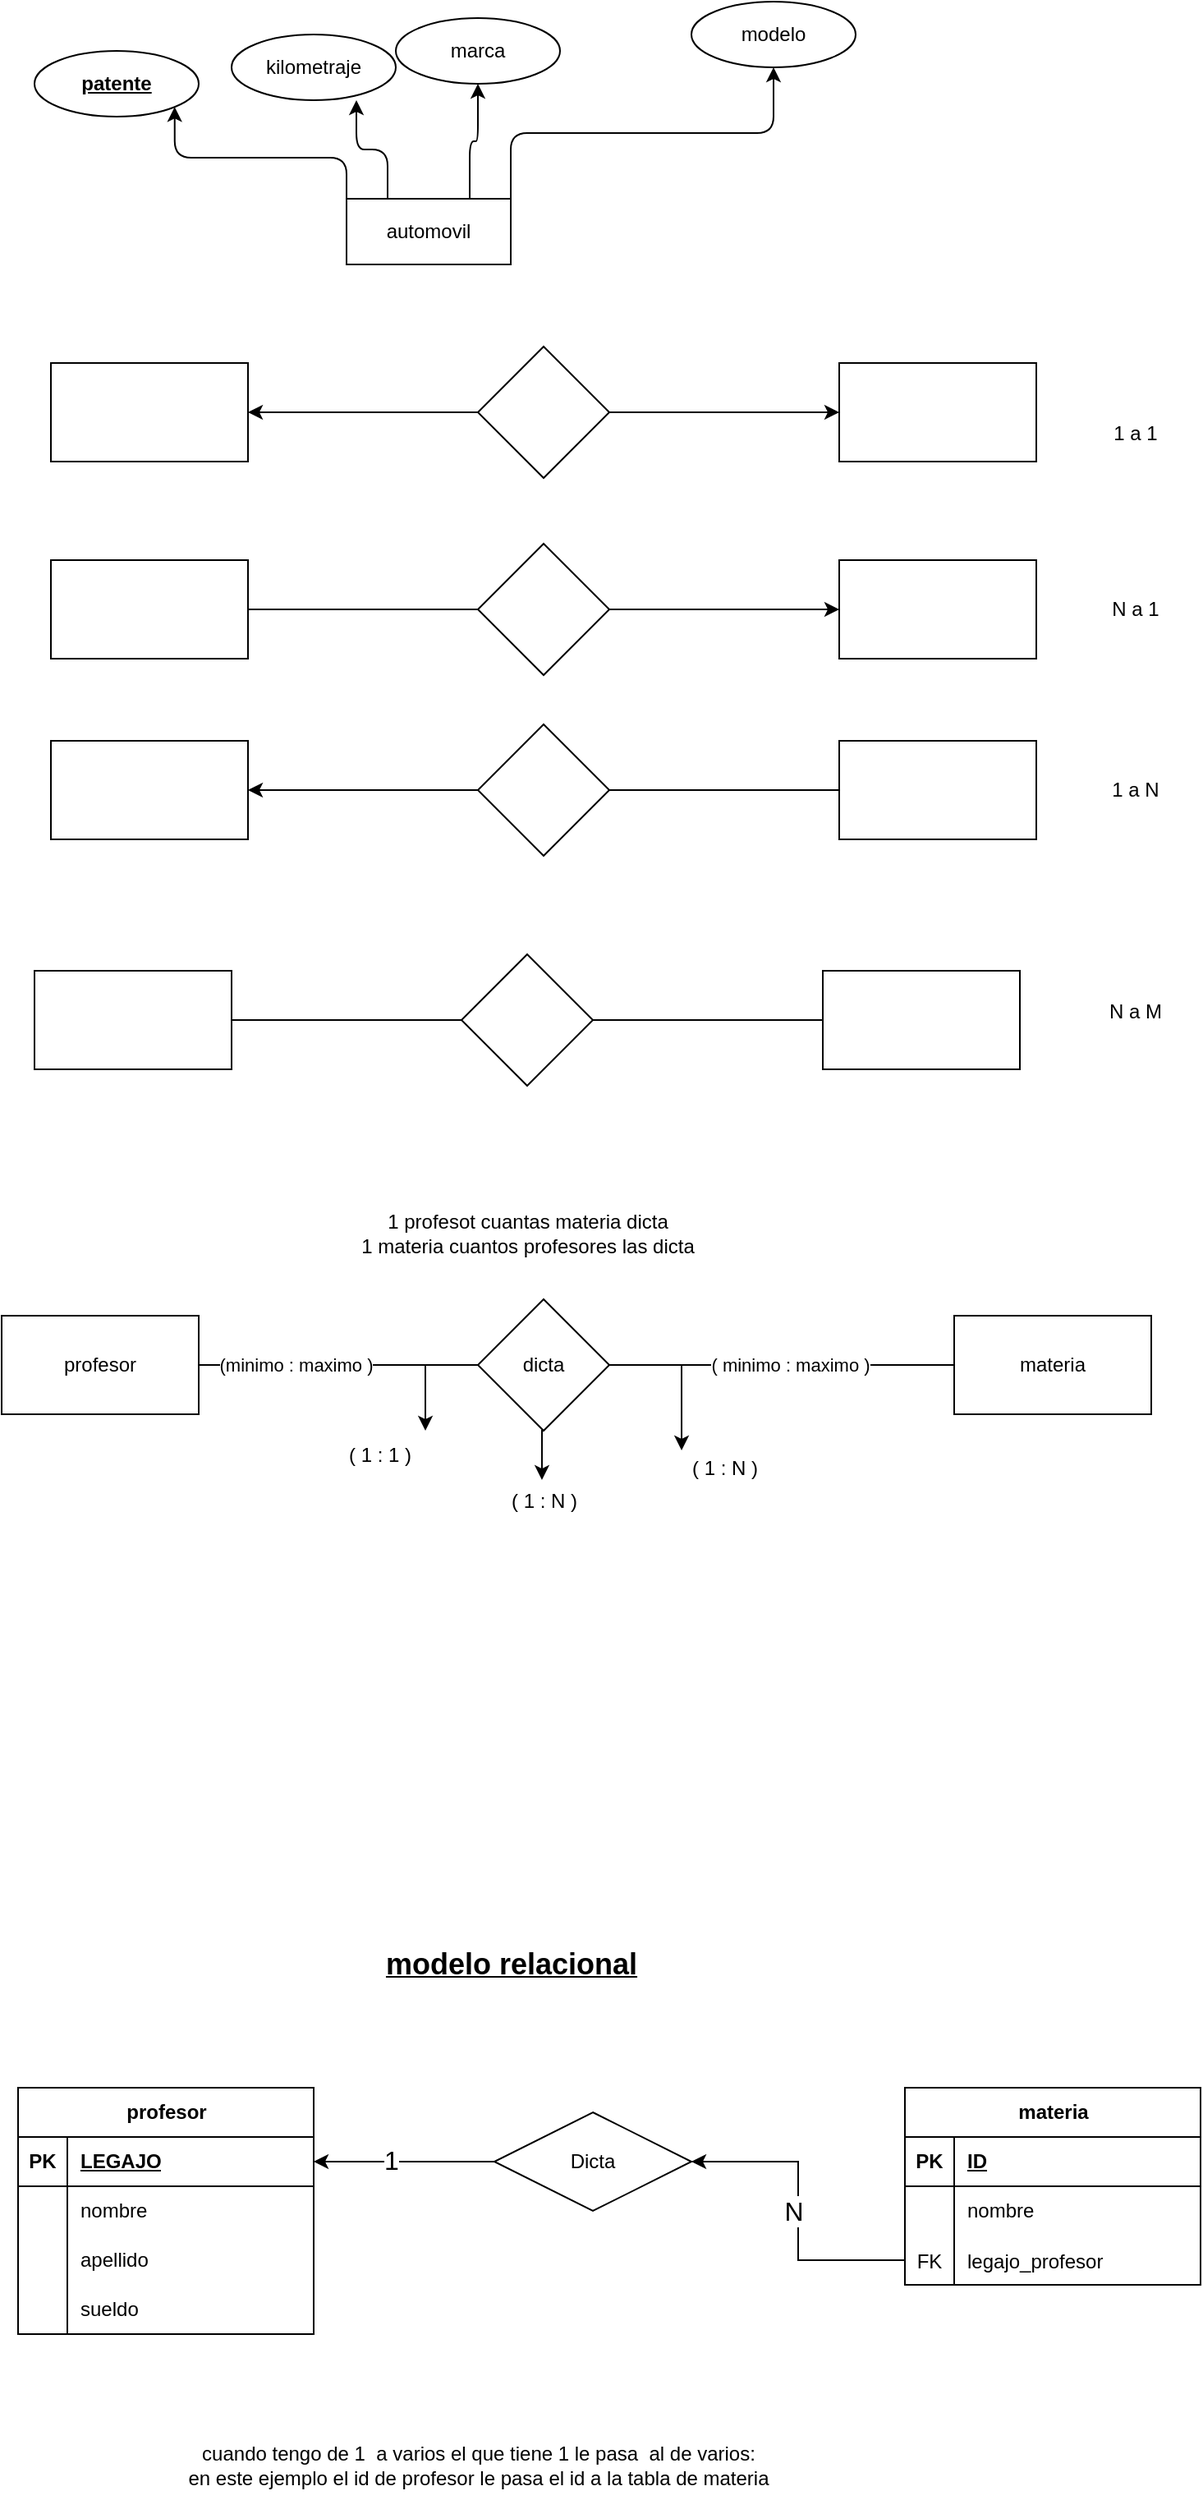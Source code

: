 <mxfile version="24.7.5">
  <diagram name="Página-1" id="2Dk07BUWly6sT4LYPxv3">
    <mxGraphModel dx="880" dy="532" grid="1" gridSize="10" guides="1" tooltips="1" connect="1" arrows="1" fold="1" page="1" pageScale="1" pageWidth="827" pageHeight="1169" math="0" shadow="0">
      <root>
        <mxCell id="0" />
        <mxCell id="1" parent="0" />
        <mxCell id="HXzQDsRG6YhmNuUSAANP-6" style="edgeStyle=orthogonalEdgeStyle;rounded=1;orthogonalLoop=1;jettySize=auto;html=1;exitX=0;exitY=0;exitDx=0;exitDy=0;entryX=1;entryY=1;entryDx=0;entryDy=0;curved=0;" parent="1" source="HXzQDsRG6YhmNuUSAANP-1" target="HXzQDsRG6YhmNuUSAANP-2" edge="1">
          <mxGeometry relative="1" as="geometry" />
        </mxCell>
        <mxCell id="HXzQDsRG6YhmNuUSAANP-8" style="edgeStyle=orthogonalEdgeStyle;shape=connector;curved=0;rounded=1;orthogonalLoop=1;jettySize=auto;html=1;exitX=0.75;exitY=0;exitDx=0;exitDy=0;entryX=0.5;entryY=1;entryDx=0;entryDy=0;strokeColor=default;align=center;verticalAlign=middle;fontFamily=Helvetica;fontSize=11;fontColor=default;labelBackgroundColor=default;endArrow=classic;" parent="1" source="HXzQDsRG6YhmNuUSAANP-1" target="HXzQDsRG6YhmNuUSAANP-4" edge="1">
          <mxGeometry relative="1" as="geometry" />
        </mxCell>
        <mxCell id="HXzQDsRG6YhmNuUSAANP-9" style="edgeStyle=orthogonalEdgeStyle;shape=connector;curved=0;rounded=1;orthogonalLoop=1;jettySize=auto;html=1;exitX=1;exitY=0;exitDx=0;exitDy=0;entryX=0.5;entryY=1;entryDx=0;entryDy=0;strokeColor=default;align=center;verticalAlign=middle;fontFamily=Helvetica;fontSize=11;fontColor=default;labelBackgroundColor=default;endArrow=classic;" parent="1" source="HXzQDsRG6YhmNuUSAANP-1" target="HXzQDsRG6YhmNuUSAANP-5" edge="1">
          <mxGeometry relative="1" as="geometry" />
        </mxCell>
        <mxCell id="HXzQDsRG6YhmNuUSAANP-1" value="automovil" style="whiteSpace=wrap;html=1;align=center;" parent="1" vertex="1">
          <mxGeometry x="270" y="140" width="100" height="40" as="geometry" />
        </mxCell>
        <mxCell id="HXzQDsRG6YhmNuUSAANP-2" value="&lt;u&gt;&lt;b&gt;patente&lt;/b&gt;&lt;/u&gt;" style="ellipse;whiteSpace=wrap;html=1;align=center;" parent="1" vertex="1">
          <mxGeometry x="80" y="50" width="100" height="40" as="geometry" />
        </mxCell>
        <mxCell id="HXzQDsRG6YhmNuUSAANP-3" value="kilometraje" style="ellipse;whiteSpace=wrap;html=1;align=center;" parent="1" vertex="1">
          <mxGeometry x="200" y="40" width="100" height="40" as="geometry" />
        </mxCell>
        <mxCell id="HXzQDsRG6YhmNuUSAANP-4" value="marca" style="ellipse;whiteSpace=wrap;html=1;align=center;" parent="1" vertex="1">
          <mxGeometry x="300" y="30" width="100" height="40" as="geometry" />
        </mxCell>
        <mxCell id="HXzQDsRG6YhmNuUSAANP-5" value="modelo" style="ellipse;whiteSpace=wrap;html=1;align=center;" parent="1" vertex="1">
          <mxGeometry x="480" y="20" width="100" height="40" as="geometry" />
        </mxCell>
        <mxCell id="HXzQDsRG6YhmNuUSAANP-7" style="edgeStyle=orthogonalEdgeStyle;rounded=1;orthogonalLoop=1;jettySize=auto;html=1;exitX=0.25;exitY=0;exitDx=0;exitDy=0;entryX=0.76;entryY=1;entryDx=0;entryDy=0;entryPerimeter=0;curved=0;" parent="1" source="HXzQDsRG6YhmNuUSAANP-1" target="HXzQDsRG6YhmNuUSAANP-3" edge="1">
          <mxGeometry relative="1" as="geometry" />
        </mxCell>
        <mxCell id="eJkO2c-jXCwh5H16HUSj-4" style="edgeStyle=orthogonalEdgeStyle;rounded=0;orthogonalLoop=1;jettySize=auto;html=1;exitX=1;exitY=0.5;exitDx=0;exitDy=0;entryX=0;entryY=0.5;entryDx=0;entryDy=0;endArrow=none;endFill=0;" parent="1" source="eJkO2c-jXCwh5H16HUSj-1" target="eJkO2c-jXCwh5H16HUSj-2" edge="1">
          <mxGeometry relative="1" as="geometry" />
        </mxCell>
        <mxCell id="eJkO2c-jXCwh5H16HUSj-1" value="" style="rounded=0;whiteSpace=wrap;html=1;" parent="1" vertex="1">
          <mxGeometry x="90" y="360" width="120" height="60" as="geometry" />
        </mxCell>
        <mxCell id="eJkO2c-jXCwh5H16HUSj-5" style="edgeStyle=orthogonalEdgeStyle;rounded=0;orthogonalLoop=1;jettySize=auto;html=1;exitX=1;exitY=0.5;exitDx=0;exitDy=0;entryX=0;entryY=0.5;entryDx=0;entryDy=0;" parent="1" source="eJkO2c-jXCwh5H16HUSj-2" target="eJkO2c-jXCwh5H16HUSj-3" edge="1">
          <mxGeometry relative="1" as="geometry" />
        </mxCell>
        <mxCell id="eJkO2c-jXCwh5H16HUSj-2" value="" style="rhombus;whiteSpace=wrap;html=1;" parent="1" vertex="1">
          <mxGeometry x="350" y="350" width="80" height="80" as="geometry" />
        </mxCell>
        <mxCell id="eJkO2c-jXCwh5H16HUSj-3" value="" style="rounded=0;whiteSpace=wrap;html=1;" parent="1" vertex="1">
          <mxGeometry x="570" y="360" width="120" height="60" as="geometry" />
        </mxCell>
        <mxCell id="eJkO2c-jXCwh5H16HUSj-6" style="edgeStyle=orthogonalEdgeStyle;rounded=0;orthogonalLoop=1;jettySize=auto;html=1;exitX=1;exitY=0.5;exitDx=0;exitDy=0;entryX=0;entryY=0.5;entryDx=0;entryDy=0;endArrow=none;endFill=0;startArrow=classic;startFill=1;" parent="1" source="eJkO2c-jXCwh5H16HUSj-7" target="eJkO2c-jXCwh5H16HUSj-9" edge="1">
          <mxGeometry relative="1" as="geometry" />
        </mxCell>
        <mxCell id="eJkO2c-jXCwh5H16HUSj-7" value="" style="rounded=0;whiteSpace=wrap;html=1;" parent="1" vertex="1">
          <mxGeometry x="90" y="240" width="120" height="60" as="geometry" />
        </mxCell>
        <mxCell id="eJkO2c-jXCwh5H16HUSj-8" style="edgeStyle=orthogonalEdgeStyle;rounded=0;orthogonalLoop=1;jettySize=auto;html=1;exitX=1;exitY=0.5;exitDx=0;exitDy=0;entryX=0;entryY=0.5;entryDx=0;entryDy=0;" parent="1" source="eJkO2c-jXCwh5H16HUSj-9" target="eJkO2c-jXCwh5H16HUSj-10" edge="1">
          <mxGeometry relative="1" as="geometry" />
        </mxCell>
        <mxCell id="eJkO2c-jXCwh5H16HUSj-9" value="" style="rhombus;whiteSpace=wrap;html=1;" parent="1" vertex="1">
          <mxGeometry x="350" y="230" width="80" height="80" as="geometry" />
        </mxCell>
        <mxCell id="eJkO2c-jXCwh5H16HUSj-10" value="" style="rounded=0;whiteSpace=wrap;html=1;" parent="1" vertex="1">
          <mxGeometry x="570" y="240" width="120" height="60" as="geometry" />
        </mxCell>
        <mxCell id="eJkO2c-jXCwh5H16HUSj-11" style="edgeStyle=orthogonalEdgeStyle;rounded=0;orthogonalLoop=1;jettySize=auto;html=1;exitX=1;exitY=0.5;exitDx=0;exitDy=0;entryX=0;entryY=0.5;entryDx=0;entryDy=0;endArrow=none;endFill=0;startArrow=none;startFill=0;" parent="1" source="eJkO2c-jXCwh5H16HUSj-12" target="eJkO2c-jXCwh5H16HUSj-14" edge="1">
          <mxGeometry relative="1" as="geometry" />
        </mxCell>
        <mxCell id="eJkO2c-jXCwh5H16HUSj-12" value="" style="rounded=0;whiteSpace=wrap;html=1;" parent="1" vertex="1">
          <mxGeometry x="80" y="610" width="120" height="60" as="geometry" />
        </mxCell>
        <mxCell id="eJkO2c-jXCwh5H16HUSj-13" style="edgeStyle=orthogonalEdgeStyle;rounded=0;orthogonalLoop=1;jettySize=auto;html=1;exitX=1;exitY=0.5;exitDx=0;exitDy=0;entryX=0;entryY=0.5;entryDx=0;entryDy=0;endArrow=none;endFill=0;" parent="1" source="eJkO2c-jXCwh5H16HUSj-14" target="eJkO2c-jXCwh5H16HUSj-15" edge="1">
          <mxGeometry relative="1" as="geometry" />
        </mxCell>
        <mxCell id="eJkO2c-jXCwh5H16HUSj-14" value="" style="rhombus;whiteSpace=wrap;html=1;" parent="1" vertex="1">
          <mxGeometry x="340" y="600" width="80" height="80" as="geometry" />
        </mxCell>
        <mxCell id="eJkO2c-jXCwh5H16HUSj-15" value="" style="rounded=0;whiteSpace=wrap;html=1;" parent="1" vertex="1">
          <mxGeometry x="560" y="610" width="120" height="60" as="geometry" />
        </mxCell>
        <mxCell id="eJkO2c-jXCwh5H16HUSj-16" value="1 a 1" style="text;html=1;align=center;verticalAlign=middle;resizable=0;points=[];autosize=1;strokeColor=none;fillColor=none;" parent="1" vertex="1">
          <mxGeometry x="725" y="268" width="50" height="30" as="geometry" />
        </mxCell>
        <mxCell id="eJkO2c-jXCwh5H16HUSj-17" value="N a 1" style="text;html=1;align=center;verticalAlign=middle;resizable=0;points=[];autosize=1;strokeColor=none;fillColor=none;" parent="1" vertex="1">
          <mxGeometry x="725" y="375" width="50" height="30" as="geometry" />
        </mxCell>
        <mxCell id="eJkO2c-jXCwh5H16HUSj-18" style="edgeStyle=orthogonalEdgeStyle;rounded=0;orthogonalLoop=1;jettySize=auto;html=1;exitX=1;exitY=0.5;exitDx=0;exitDy=0;entryX=0;entryY=0.5;entryDx=0;entryDy=0;endArrow=none;endFill=0;startArrow=classic;startFill=1;" parent="1" source="eJkO2c-jXCwh5H16HUSj-19" target="eJkO2c-jXCwh5H16HUSj-21" edge="1">
          <mxGeometry relative="1" as="geometry" />
        </mxCell>
        <mxCell id="eJkO2c-jXCwh5H16HUSj-19" value="" style="rounded=0;whiteSpace=wrap;html=1;" parent="1" vertex="1">
          <mxGeometry x="90" y="470" width="120" height="60" as="geometry" />
        </mxCell>
        <mxCell id="eJkO2c-jXCwh5H16HUSj-20" style="edgeStyle=orthogonalEdgeStyle;rounded=0;orthogonalLoop=1;jettySize=auto;html=1;exitX=1;exitY=0.5;exitDx=0;exitDy=0;entryX=0;entryY=0.5;entryDx=0;entryDy=0;endArrow=none;endFill=0;" parent="1" source="eJkO2c-jXCwh5H16HUSj-21" target="eJkO2c-jXCwh5H16HUSj-22" edge="1">
          <mxGeometry relative="1" as="geometry" />
        </mxCell>
        <mxCell id="eJkO2c-jXCwh5H16HUSj-21" value="" style="rhombus;whiteSpace=wrap;html=1;" parent="1" vertex="1">
          <mxGeometry x="350" y="460" width="80" height="80" as="geometry" />
        </mxCell>
        <mxCell id="eJkO2c-jXCwh5H16HUSj-22" value="" style="rounded=0;whiteSpace=wrap;html=1;" parent="1" vertex="1">
          <mxGeometry x="570" y="470" width="120" height="60" as="geometry" />
        </mxCell>
        <mxCell id="eJkO2c-jXCwh5H16HUSj-23" value="1 a N" style="text;html=1;align=center;verticalAlign=middle;resizable=0;points=[];autosize=1;strokeColor=none;fillColor=none;" parent="1" vertex="1">
          <mxGeometry x="725" y="485" width="50" height="30" as="geometry" />
        </mxCell>
        <mxCell id="eJkO2c-jXCwh5H16HUSj-24" value="N a M" style="text;html=1;align=center;verticalAlign=middle;resizable=0;points=[];autosize=1;strokeColor=none;fillColor=none;" parent="1" vertex="1">
          <mxGeometry x="720" y="620" width="60" height="30" as="geometry" />
        </mxCell>
        <mxCell id="eJkO2c-jXCwh5H16HUSj-25" style="edgeStyle=orthogonalEdgeStyle;rounded=0;orthogonalLoop=1;jettySize=auto;html=1;exitX=1;exitY=0.5;exitDx=0;exitDy=0;entryX=0;entryY=0.5;entryDx=0;entryDy=0;endArrow=none;endFill=0;startArrow=none;startFill=0;" parent="1" source="eJkO2c-jXCwh5H16HUSj-26" target="eJkO2c-jXCwh5H16HUSj-28" edge="1">
          <mxGeometry relative="1" as="geometry" />
        </mxCell>
        <mxCell id="eJkO2c-jXCwh5H16HUSj-30" value="(minimo : maximo )" style="edgeLabel;html=1;align=center;verticalAlign=middle;resizable=0;points=[];" parent="eJkO2c-jXCwh5H16HUSj-25" vertex="1" connectable="0">
          <mxGeometry x="-0.314" relative="1" as="geometry">
            <mxPoint as="offset" />
          </mxGeometry>
        </mxCell>
        <mxCell id="eJkO2c-jXCwh5H16HUSj-26" value="profesor" style="rounded=0;whiteSpace=wrap;html=1;" parent="1" vertex="1">
          <mxGeometry x="60" y="820" width="120" height="60" as="geometry" />
        </mxCell>
        <mxCell id="eJkO2c-jXCwh5H16HUSj-27" style="edgeStyle=orthogonalEdgeStyle;rounded=0;orthogonalLoop=1;jettySize=auto;html=1;exitX=1;exitY=0.5;exitDx=0;exitDy=0;entryX=0;entryY=0.5;entryDx=0;entryDy=0;endArrow=none;endFill=0;" parent="1" source="eJkO2c-jXCwh5H16HUSj-28" target="eJkO2c-jXCwh5H16HUSj-29" edge="1">
          <mxGeometry relative="1" as="geometry" />
        </mxCell>
        <mxCell id="eJkO2c-jXCwh5H16HUSj-31" value="( minimo : maximo )" style="edgeLabel;html=1;align=center;verticalAlign=middle;resizable=0;points=[];" parent="eJkO2c-jXCwh5H16HUSj-27" vertex="1" connectable="0">
          <mxGeometry x="-0.343" y="2" relative="1" as="geometry">
            <mxPoint x="41" y="2" as="offset" />
          </mxGeometry>
        </mxCell>
        <mxCell id="eJkO2c-jXCwh5H16HUSj-28" value="dicta" style="rhombus;whiteSpace=wrap;html=1;" parent="1" vertex="1">
          <mxGeometry x="350" y="810" width="80" height="80" as="geometry" />
        </mxCell>
        <mxCell id="eJkO2c-jXCwh5H16HUSj-29" value="materia" style="rounded=0;whiteSpace=wrap;html=1;" parent="1" vertex="1">
          <mxGeometry x="640" y="820" width="120" height="60" as="geometry" />
        </mxCell>
        <mxCell id="eJkO2c-jXCwh5H16HUSj-32" value="1 profesot cuantas materia dicta&lt;br&gt;1 materia cuantos profesores las dicta" style="text;html=1;align=center;verticalAlign=middle;resizable=0;points=[];autosize=1;strokeColor=none;fillColor=none;" parent="1" vertex="1">
          <mxGeometry x="265" y="750" width="230" height="40" as="geometry" />
        </mxCell>
        <mxCell id="eJkO2c-jXCwh5H16HUSj-33" value="( 1 : N )" style="text;html=1;align=center;verticalAlign=middle;resizable=0;points=[];autosize=1;strokeColor=none;fillColor=none;" parent="1" vertex="1">
          <mxGeometry x="470" y="898" width="60" height="30" as="geometry" />
        </mxCell>
        <mxCell id="eJkO2c-jXCwh5H16HUSj-34" style="edgeStyle=orthogonalEdgeStyle;rounded=0;orthogonalLoop=1;jettySize=auto;html=1;exitX=1;exitY=0.5;exitDx=0;exitDy=0;entryX=0.067;entryY=0.133;entryDx=0;entryDy=0;entryPerimeter=0;" parent="1" source="eJkO2c-jXCwh5H16HUSj-28" target="eJkO2c-jXCwh5H16HUSj-33" edge="1">
          <mxGeometry relative="1" as="geometry" />
        </mxCell>
        <mxCell id="eJkO2c-jXCwh5H16HUSj-35" value="( 1 : 1 )" style="text;html=1;align=center;verticalAlign=middle;resizable=0;points=[];autosize=1;strokeColor=none;fillColor=none;" parent="1" vertex="1">
          <mxGeometry x="260" y="890" width="60" height="30" as="geometry" />
        </mxCell>
        <mxCell id="eJkO2c-jXCwh5H16HUSj-36" style="edgeStyle=orthogonalEdgeStyle;rounded=0;orthogonalLoop=1;jettySize=auto;html=1;exitX=0;exitY=0.5;exitDx=0;exitDy=0;entryX=0.967;entryY=0;entryDx=0;entryDy=0;entryPerimeter=0;" parent="1" source="eJkO2c-jXCwh5H16HUSj-28" target="eJkO2c-jXCwh5H16HUSj-35" edge="1">
          <mxGeometry relative="1" as="geometry" />
        </mxCell>
        <mxCell id="eJkO2c-jXCwh5H16HUSj-43" value="( 1 : N )" style="text;html=1;align=center;verticalAlign=middle;resizable=0;points=[];autosize=1;strokeColor=none;fillColor=none;" parent="1" vertex="1">
          <mxGeometry x="360" y="918" width="60" height="30" as="geometry" />
        </mxCell>
        <mxCell id="eJkO2c-jXCwh5H16HUSj-44" style="edgeStyle=orthogonalEdgeStyle;rounded=0;orthogonalLoop=1;jettySize=auto;html=1;exitX=0.5;exitY=1;exitDx=0;exitDy=0;entryX=0.483;entryY=0.067;entryDx=0;entryDy=0;entryPerimeter=0;" parent="1" source="eJkO2c-jXCwh5H16HUSj-28" target="eJkO2c-jXCwh5H16HUSj-43" edge="1">
          <mxGeometry relative="1" as="geometry" />
        </mxCell>
        <mxCell id="eJkO2c-jXCwh5H16HUSj-45" value="&lt;font style=&quot;font-size: 18px;&quot;&gt;&lt;b&gt;&lt;u&gt;modelo relacional&lt;/u&gt;&lt;/b&gt;&lt;/font&gt;" style="text;html=1;align=center;verticalAlign=middle;resizable=0;points=[];autosize=1;strokeColor=none;fillColor=none;" parent="1" vertex="1">
          <mxGeometry x="280" y="1195" width="180" height="40" as="geometry" />
        </mxCell>
        <mxCell id="eJkO2c-jXCwh5H16HUSj-46" value="profesor" style="shape=table;startSize=30;container=1;collapsible=1;childLayout=tableLayout;fixedRows=1;rowLines=0;fontStyle=1;align=center;resizeLast=1;html=1;" parent="1" vertex="1">
          <mxGeometry x="70" y="1290" width="180" height="150" as="geometry" />
        </mxCell>
        <mxCell id="eJkO2c-jXCwh5H16HUSj-47" value="" style="shape=tableRow;horizontal=0;startSize=0;swimlaneHead=0;swimlaneBody=0;fillColor=none;collapsible=0;dropTarget=0;points=[[0,0.5],[1,0.5]];portConstraint=eastwest;top=0;left=0;right=0;bottom=1;" parent="eJkO2c-jXCwh5H16HUSj-46" vertex="1">
          <mxGeometry y="30" width="180" height="30" as="geometry" />
        </mxCell>
        <mxCell id="eJkO2c-jXCwh5H16HUSj-48" value="PK" style="shape=partialRectangle;connectable=0;fillColor=none;top=0;left=0;bottom=0;right=0;fontStyle=1;overflow=hidden;whiteSpace=wrap;html=1;" parent="eJkO2c-jXCwh5H16HUSj-47" vertex="1">
          <mxGeometry width="30" height="30" as="geometry">
            <mxRectangle width="30" height="30" as="alternateBounds" />
          </mxGeometry>
        </mxCell>
        <mxCell id="eJkO2c-jXCwh5H16HUSj-49" value="LEGAJO" style="shape=partialRectangle;connectable=0;fillColor=none;top=0;left=0;bottom=0;right=0;align=left;spacingLeft=6;fontStyle=5;overflow=hidden;whiteSpace=wrap;html=1;" parent="eJkO2c-jXCwh5H16HUSj-47" vertex="1">
          <mxGeometry x="30" width="150" height="30" as="geometry">
            <mxRectangle width="150" height="30" as="alternateBounds" />
          </mxGeometry>
        </mxCell>
        <mxCell id="eJkO2c-jXCwh5H16HUSj-50" value="" style="shape=tableRow;horizontal=0;startSize=0;swimlaneHead=0;swimlaneBody=0;fillColor=none;collapsible=0;dropTarget=0;points=[[0,0.5],[1,0.5]];portConstraint=eastwest;top=0;left=0;right=0;bottom=0;" parent="eJkO2c-jXCwh5H16HUSj-46" vertex="1">
          <mxGeometry y="60" width="180" height="30" as="geometry" />
        </mxCell>
        <mxCell id="eJkO2c-jXCwh5H16HUSj-51" value="" style="shape=partialRectangle;connectable=0;fillColor=none;top=0;left=0;bottom=0;right=0;editable=1;overflow=hidden;whiteSpace=wrap;html=1;" parent="eJkO2c-jXCwh5H16HUSj-50" vertex="1">
          <mxGeometry width="30" height="30" as="geometry">
            <mxRectangle width="30" height="30" as="alternateBounds" />
          </mxGeometry>
        </mxCell>
        <mxCell id="eJkO2c-jXCwh5H16HUSj-52" value="nombre" style="shape=partialRectangle;connectable=0;fillColor=none;top=0;left=0;bottom=0;right=0;align=left;spacingLeft=6;overflow=hidden;whiteSpace=wrap;html=1;" parent="eJkO2c-jXCwh5H16HUSj-50" vertex="1">
          <mxGeometry x="30" width="150" height="30" as="geometry">
            <mxRectangle width="150" height="30" as="alternateBounds" />
          </mxGeometry>
        </mxCell>
        <mxCell id="eJkO2c-jXCwh5H16HUSj-53" value="" style="shape=tableRow;horizontal=0;startSize=0;swimlaneHead=0;swimlaneBody=0;fillColor=none;collapsible=0;dropTarget=0;points=[[0,0.5],[1,0.5]];portConstraint=eastwest;top=0;left=0;right=0;bottom=0;" parent="eJkO2c-jXCwh5H16HUSj-46" vertex="1">
          <mxGeometry y="90" width="180" height="30" as="geometry" />
        </mxCell>
        <mxCell id="eJkO2c-jXCwh5H16HUSj-54" value="" style="shape=partialRectangle;connectable=0;fillColor=none;top=0;left=0;bottom=0;right=0;editable=1;overflow=hidden;whiteSpace=wrap;html=1;" parent="eJkO2c-jXCwh5H16HUSj-53" vertex="1">
          <mxGeometry width="30" height="30" as="geometry">
            <mxRectangle width="30" height="30" as="alternateBounds" />
          </mxGeometry>
        </mxCell>
        <mxCell id="eJkO2c-jXCwh5H16HUSj-55" value="apellido" style="shape=partialRectangle;connectable=0;fillColor=none;top=0;left=0;bottom=0;right=0;align=left;spacingLeft=6;overflow=hidden;whiteSpace=wrap;html=1;" parent="eJkO2c-jXCwh5H16HUSj-53" vertex="1">
          <mxGeometry x="30" width="150" height="30" as="geometry">
            <mxRectangle width="150" height="30" as="alternateBounds" />
          </mxGeometry>
        </mxCell>
        <mxCell id="eJkO2c-jXCwh5H16HUSj-56" value="" style="shape=tableRow;horizontal=0;startSize=0;swimlaneHead=0;swimlaneBody=0;fillColor=none;collapsible=0;dropTarget=0;points=[[0,0.5],[1,0.5]];portConstraint=eastwest;top=0;left=0;right=0;bottom=0;" parent="eJkO2c-jXCwh5H16HUSj-46" vertex="1">
          <mxGeometry y="120" width="180" height="30" as="geometry" />
        </mxCell>
        <mxCell id="eJkO2c-jXCwh5H16HUSj-57" value="" style="shape=partialRectangle;connectable=0;fillColor=none;top=0;left=0;bottom=0;right=0;editable=1;overflow=hidden;whiteSpace=wrap;html=1;" parent="eJkO2c-jXCwh5H16HUSj-56" vertex="1">
          <mxGeometry width="30" height="30" as="geometry">
            <mxRectangle width="30" height="30" as="alternateBounds" />
          </mxGeometry>
        </mxCell>
        <mxCell id="eJkO2c-jXCwh5H16HUSj-58" value="sueldo" style="shape=partialRectangle;connectable=0;fillColor=none;top=0;left=0;bottom=0;right=0;align=left;spacingLeft=6;overflow=hidden;whiteSpace=wrap;html=1;" parent="eJkO2c-jXCwh5H16HUSj-56" vertex="1">
          <mxGeometry x="30" width="150" height="30" as="geometry">
            <mxRectangle width="150" height="30" as="alternateBounds" />
          </mxGeometry>
        </mxCell>
        <mxCell id="eJkO2c-jXCwh5H16HUSj-59" value="cuando tengo de 1&amp;nbsp; a varios el que tiene 1 le pasa&amp;nbsp; al de varios: &lt;br&gt;en este ejemplo el id de profesor le pasa el id a la tabla de materia" style="text;html=1;align=center;verticalAlign=middle;resizable=0;points=[];autosize=1;strokeColor=none;fillColor=none;" parent="1" vertex="1">
          <mxGeometry x="160" y="1500" width="380" height="40" as="geometry" />
        </mxCell>
        <mxCell id="eJkO2c-jXCwh5H16HUSj-60" value="materia" style="shape=table;startSize=30;container=1;collapsible=1;childLayout=tableLayout;fixedRows=1;rowLines=0;fontStyle=1;align=center;resizeLast=1;html=1;" parent="1" vertex="1">
          <mxGeometry x="610" y="1290" width="180" height="120" as="geometry" />
        </mxCell>
        <mxCell id="eJkO2c-jXCwh5H16HUSj-61" value="" style="shape=tableRow;horizontal=0;startSize=0;swimlaneHead=0;swimlaneBody=0;fillColor=none;collapsible=0;dropTarget=0;points=[[0,0.5],[1,0.5]];portConstraint=eastwest;top=0;left=0;right=0;bottom=1;" parent="eJkO2c-jXCwh5H16HUSj-60" vertex="1">
          <mxGeometry y="30" width="180" height="30" as="geometry" />
        </mxCell>
        <mxCell id="eJkO2c-jXCwh5H16HUSj-62" value="PK" style="shape=partialRectangle;connectable=0;fillColor=none;top=0;left=0;bottom=0;right=0;fontStyle=1;overflow=hidden;whiteSpace=wrap;html=1;" parent="eJkO2c-jXCwh5H16HUSj-61" vertex="1">
          <mxGeometry width="30" height="30" as="geometry">
            <mxRectangle width="30" height="30" as="alternateBounds" />
          </mxGeometry>
        </mxCell>
        <mxCell id="eJkO2c-jXCwh5H16HUSj-63" value="ID" style="shape=partialRectangle;connectable=0;fillColor=none;top=0;left=0;bottom=0;right=0;align=left;spacingLeft=6;fontStyle=5;overflow=hidden;whiteSpace=wrap;html=1;" parent="eJkO2c-jXCwh5H16HUSj-61" vertex="1">
          <mxGeometry x="30" width="150" height="30" as="geometry">
            <mxRectangle width="150" height="30" as="alternateBounds" />
          </mxGeometry>
        </mxCell>
        <mxCell id="eJkO2c-jXCwh5H16HUSj-64" value="" style="shape=tableRow;horizontal=0;startSize=0;swimlaneHead=0;swimlaneBody=0;fillColor=none;collapsible=0;dropTarget=0;points=[[0,0.5],[1,0.5]];portConstraint=eastwest;top=0;left=0;right=0;bottom=0;" parent="eJkO2c-jXCwh5H16HUSj-60" vertex="1">
          <mxGeometry y="60" width="180" height="30" as="geometry" />
        </mxCell>
        <mxCell id="eJkO2c-jXCwh5H16HUSj-65" value="" style="shape=partialRectangle;connectable=0;fillColor=none;top=0;left=0;bottom=0;right=0;editable=1;overflow=hidden;whiteSpace=wrap;html=1;" parent="eJkO2c-jXCwh5H16HUSj-64" vertex="1">
          <mxGeometry width="30" height="30" as="geometry">
            <mxRectangle width="30" height="30" as="alternateBounds" />
          </mxGeometry>
        </mxCell>
        <mxCell id="eJkO2c-jXCwh5H16HUSj-66" value="nombre" style="shape=partialRectangle;connectable=0;fillColor=none;top=0;left=0;bottom=0;right=0;align=left;spacingLeft=6;overflow=hidden;whiteSpace=wrap;html=1;" parent="eJkO2c-jXCwh5H16HUSj-64" vertex="1">
          <mxGeometry x="30" width="150" height="30" as="geometry">
            <mxRectangle width="150" height="30" as="alternateBounds" />
          </mxGeometry>
        </mxCell>
        <mxCell id="ZDIRvwvPl1U8MkkcvQdk-1" value="" style="shape=tableRow;horizontal=0;startSize=0;swimlaneHead=0;swimlaneBody=0;fillColor=none;collapsible=0;dropTarget=0;points=[[0,0.5],[1,0.5]];portConstraint=eastwest;top=0;left=0;right=0;bottom=0;" vertex="1" parent="eJkO2c-jXCwh5H16HUSj-60">
          <mxGeometry y="90" width="180" height="30" as="geometry" />
        </mxCell>
        <mxCell id="ZDIRvwvPl1U8MkkcvQdk-2" value="FK" style="shape=partialRectangle;connectable=0;fillColor=none;top=0;left=0;bottom=0;right=0;editable=1;overflow=hidden;" vertex="1" parent="ZDIRvwvPl1U8MkkcvQdk-1">
          <mxGeometry width="30" height="30" as="geometry">
            <mxRectangle width="30" height="30" as="alternateBounds" />
          </mxGeometry>
        </mxCell>
        <mxCell id="ZDIRvwvPl1U8MkkcvQdk-3" value="legajo_profesor" style="shape=partialRectangle;connectable=0;fillColor=none;top=0;left=0;bottom=0;right=0;align=left;spacingLeft=6;overflow=hidden;" vertex="1" parent="ZDIRvwvPl1U8MkkcvQdk-1">
          <mxGeometry x="30" width="150" height="30" as="geometry">
            <mxRectangle width="150" height="30" as="alternateBounds" />
          </mxGeometry>
        </mxCell>
        <mxCell id="ZDIRvwvPl1U8MkkcvQdk-8" style="edgeStyle=orthogonalEdgeStyle;rounded=0;orthogonalLoop=1;jettySize=auto;html=1;exitX=1;exitY=0.5;exitDx=0;exitDy=0;entryX=0;entryY=0.5;entryDx=0;entryDy=0;startArrow=classic;startFill=1;endArrow=none;endFill=0;" edge="1" parent="1" source="ZDIRvwvPl1U8MkkcvQdk-5" target="ZDIRvwvPl1U8MkkcvQdk-1">
          <mxGeometry relative="1" as="geometry" />
        </mxCell>
        <mxCell id="ZDIRvwvPl1U8MkkcvQdk-11" value="&lt;font style=&quot;font-size: 16px;&quot;&gt;N&lt;/font&gt;" style="edgeLabel;html=1;align=center;verticalAlign=middle;resizable=0;points=[];" vertex="1" connectable="0" parent="ZDIRvwvPl1U8MkkcvQdk-8">
          <mxGeometry y="-3" relative="1" as="geometry">
            <mxPoint as="offset" />
          </mxGeometry>
        </mxCell>
        <mxCell id="ZDIRvwvPl1U8MkkcvQdk-5" value="Dicta" style="shape=rhombus;perimeter=rhombusPerimeter;whiteSpace=wrap;html=1;align=center;" vertex="1" parent="1">
          <mxGeometry x="360" y="1305" width="120" height="60" as="geometry" />
        </mxCell>
        <mxCell id="ZDIRvwvPl1U8MkkcvQdk-6" style="edgeStyle=orthogonalEdgeStyle;rounded=0;orthogonalLoop=1;jettySize=auto;html=1;exitX=1;exitY=0.5;exitDx=0;exitDy=0;entryX=0;entryY=0.5;entryDx=0;entryDy=0;startArrow=classic;startFill=1;endArrow=none;endFill=0;" edge="1" parent="1" source="eJkO2c-jXCwh5H16HUSj-47" target="ZDIRvwvPl1U8MkkcvQdk-5">
          <mxGeometry relative="1" as="geometry" />
        </mxCell>
        <mxCell id="ZDIRvwvPl1U8MkkcvQdk-12" value="&lt;font style=&quot;font-size: 16px;&quot;&gt;1&lt;/font&gt;" style="edgeLabel;html=1;align=center;verticalAlign=middle;resizable=0;points=[];" vertex="1" connectable="0" parent="ZDIRvwvPl1U8MkkcvQdk-6">
          <mxGeometry x="-0.145" y="1" relative="1" as="geometry">
            <mxPoint as="offset" />
          </mxGeometry>
        </mxCell>
      </root>
    </mxGraphModel>
  </diagram>
</mxfile>
